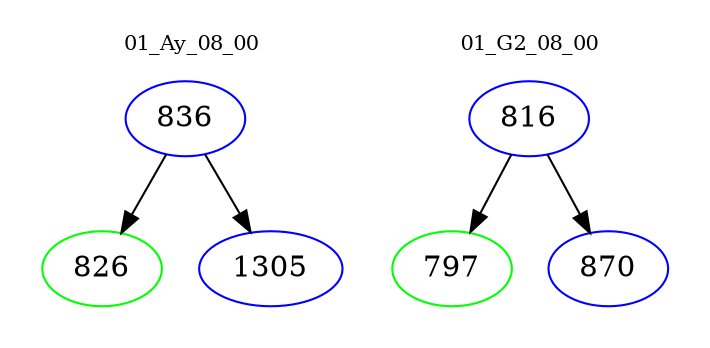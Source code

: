 digraph{
subgraph cluster_0 {
color = white
label = "01_Ay_08_00";
fontsize=10;
T0_836 [label="836", color="blue"]
T0_836 -> T0_826 [color="black"]
T0_826 [label="826", color="green"]
T0_836 -> T0_1305 [color="black"]
T0_1305 [label="1305", color="blue"]
}
subgraph cluster_1 {
color = white
label = "01_G2_08_00";
fontsize=10;
T1_816 [label="816", color="blue"]
T1_816 -> T1_797 [color="black"]
T1_797 [label="797", color="green"]
T1_816 -> T1_870 [color="black"]
T1_870 [label="870", color="blue"]
}
}
